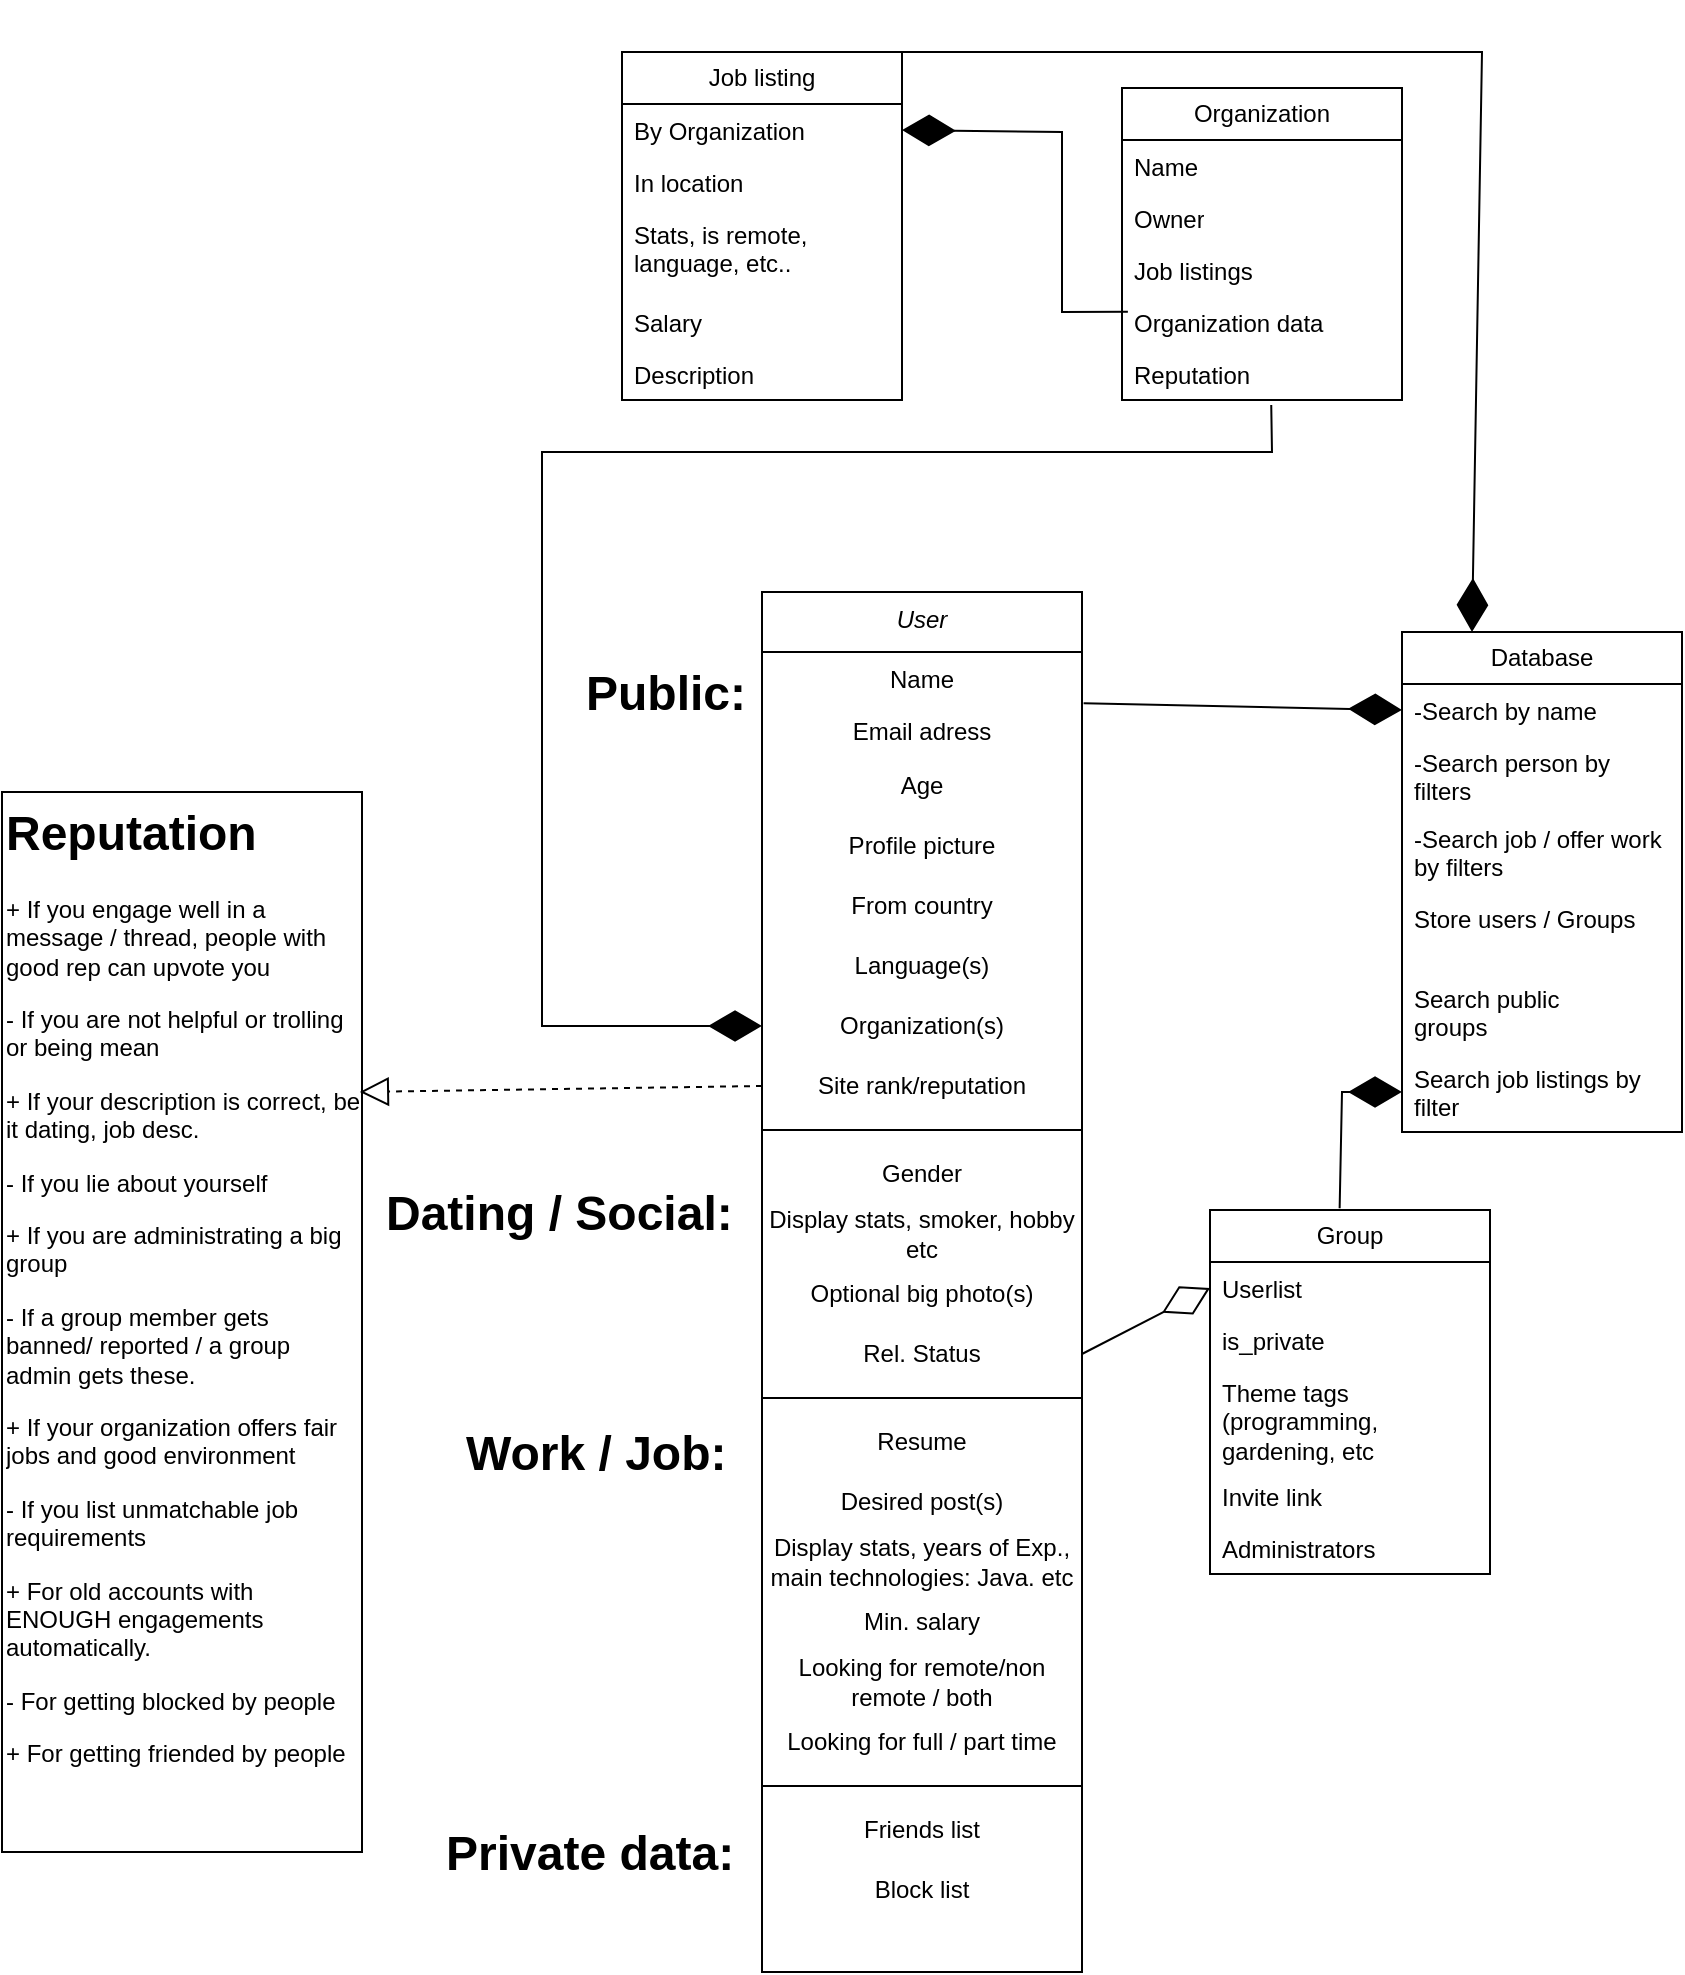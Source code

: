 <mxfile version="26.0.15">
  <diagram id="C5RBs43oDa-KdzZeNtuy" name="Page-1">
    <mxGraphModel dx="2022" dy="1791" grid="1" gridSize="10" guides="1" tooltips="1" connect="1" arrows="1" fold="1" page="1" pageScale="1" pageWidth="827" pageHeight="1169" math="0" shadow="0">
      <root>
        <mxCell id="WIyWlLk6GJQsqaUBKTNV-0" />
        <mxCell id="WIyWlLk6GJQsqaUBKTNV-1" parent="WIyWlLk6GJQsqaUBKTNV-0" />
        <mxCell id="zkfFHV4jXpPFQw0GAbJ--0" value="User" style="swimlane;fontStyle=2;align=center;verticalAlign=top;childLayout=stackLayout;horizontal=1;startSize=30;horizontalStack=0;resizeParent=1;resizeLast=0;collapsible=1;marginBottom=0;rounded=0;shadow=0;strokeWidth=1;" parent="WIyWlLk6GJQsqaUBKTNV-1" vertex="1">
          <mxGeometry x="190" y="30" width="160" height="690" as="geometry">
            <mxRectangle x="230" y="140" width="160" height="26" as="alternateBounds" />
          </mxGeometry>
        </mxCell>
        <mxCell id="zkfFHV4jXpPFQw0GAbJ--1" value="Name" style="text;align=center;verticalAlign=top;spacingLeft=4;spacingRight=4;overflow=hidden;rotatable=0;points=[[0,0.5],[1,0.5]];portConstraint=eastwest;" parent="zkfFHV4jXpPFQw0GAbJ--0" vertex="1">
          <mxGeometry y="30" width="160" height="26" as="geometry" />
        </mxCell>
        <mxCell id="zkfFHV4jXpPFQw0GAbJ--3" value="Email adress&#xa;&#xa;" style="text;align=center;verticalAlign=top;spacingLeft=4;spacingRight=4;overflow=hidden;rotatable=0;points=[[0,0.5],[1,0.5]];portConstraint=eastwest;rounded=0;shadow=0;html=0;" parent="zkfFHV4jXpPFQw0GAbJ--0" vertex="1">
          <mxGeometry y="56" width="160" height="26" as="geometry" />
        </mxCell>
        <mxCell id="3uVxdQvslyw7Lf-tSdgO-0" value="Age" style="text;html=1;align=center;verticalAlign=middle;whiteSpace=wrap;rounded=0;" vertex="1" parent="zkfFHV4jXpPFQw0GAbJ--0">
          <mxGeometry y="82" width="160" height="30" as="geometry" />
        </mxCell>
        <mxCell id="3uVxdQvslyw7Lf-tSdgO-5" value="P&lt;span style=&quot;background-color: transparent; color: light-dark(rgb(0, 0, 0), rgb(255, 255, 255));&quot;&gt;rofile picture&lt;/span&gt;" style="text;html=1;align=center;verticalAlign=middle;whiteSpace=wrap;rounded=0;" vertex="1" parent="zkfFHV4jXpPFQw0GAbJ--0">
          <mxGeometry y="112" width="160" height="30" as="geometry" />
        </mxCell>
        <mxCell id="3uVxdQvslyw7Lf-tSdgO-10" value="From country" style="text;html=1;align=center;verticalAlign=middle;whiteSpace=wrap;rounded=0;" vertex="1" parent="zkfFHV4jXpPFQw0GAbJ--0">
          <mxGeometry y="142" width="160" height="30" as="geometry" />
        </mxCell>
        <mxCell id="3uVxdQvslyw7Lf-tSdgO-40" value="Language(s)" style="text;html=1;align=center;verticalAlign=middle;whiteSpace=wrap;rounded=0;" vertex="1" parent="zkfFHV4jXpPFQw0GAbJ--0">
          <mxGeometry y="172" width="160" height="30" as="geometry" />
        </mxCell>
        <mxCell id="3uVxdQvslyw7Lf-tSdgO-45" value="Organization(s)" style="text;html=1;align=center;verticalAlign=middle;whiteSpace=wrap;rounded=0;" vertex="1" parent="zkfFHV4jXpPFQw0GAbJ--0">
          <mxGeometry y="202" width="160" height="30" as="geometry" />
        </mxCell>
        <mxCell id="3uVxdQvslyw7Lf-tSdgO-57" value="Site rank/reputation" style="text;html=1;align=center;verticalAlign=middle;whiteSpace=wrap;rounded=0;" vertex="1" parent="zkfFHV4jXpPFQw0GAbJ--0">
          <mxGeometry y="232" width="160" height="30" as="geometry" />
        </mxCell>
        <mxCell id="zkfFHV4jXpPFQw0GAbJ--4" value="" style="line;html=1;strokeWidth=1;align=left;verticalAlign=middle;spacingTop=-1;spacingLeft=3;spacingRight=3;rotatable=0;labelPosition=right;points=[];portConstraint=eastwest;" parent="zkfFHV4jXpPFQw0GAbJ--0" vertex="1">
          <mxGeometry y="262" width="160" height="14" as="geometry" />
        </mxCell>
        <mxCell id="3uVxdQvslyw7Lf-tSdgO-2" value="Gender" style="text;html=1;align=center;verticalAlign=middle;whiteSpace=wrap;rounded=0;" vertex="1" parent="zkfFHV4jXpPFQw0GAbJ--0">
          <mxGeometry y="276" width="160" height="30" as="geometry" />
        </mxCell>
        <mxCell id="3uVxdQvslyw7Lf-tSdgO-3" value="Display stats, smoker, hobby etc" style="text;html=1;align=center;verticalAlign=middle;whiteSpace=wrap;rounded=0;" vertex="1" parent="zkfFHV4jXpPFQw0GAbJ--0">
          <mxGeometry y="306" width="160" height="30" as="geometry" />
        </mxCell>
        <mxCell id="3uVxdQvslyw7Lf-tSdgO-4" value="Optional big photo(s)" style="text;html=1;align=center;verticalAlign=middle;whiteSpace=wrap;rounded=0;" vertex="1" parent="zkfFHV4jXpPFQw0GAbJ--0">
          <mxGeometry y="336" width="160" height="30" as="geometry" />
        </mxCell>
        <mxCell id="3uVxdQvslyw7Lf-tSdgO-23" value="Rel. Status" style="text;html=1;align=center;verticalAlign=middle;whiteSpace=wrap;rounded=0;" vertex="1" parent="zkfFHV4jXpPFQw0GAbJ--0">
          <mxGeometry y="366" width="160" height="30" as="geometry" />
        </mxCell>
        <mxCell id="3uVxdQvslyw7Lf-tSdgO-7" value="" style="line;html=1;strokeWidth=1;align=left;verticalAlign=middle;spacingTop=-1;spacingLeft=3;spacingRight=3;rotatable=0;labelPosition=right;points=[];portConstraint=eastwest;" vertex="1" parent="zkfFHV4jXpPFQw0GAbJ--0">
          <mxGeometry y="396" width="160" height="14" as="geometry" />
        </mxCell>
        <mxCell id="3uVxdQvslyw7Lf-tSdgO-9" value="Resume" style="text;html=1;align=center;verticalAlign=middle;whiteSpace=wrap;rounded=0;" vertex="1" parent="zkfFHV4jXpPFQw0GAbJ--0">
          <mxGeometry y="410" width="160" height="30" as="geometry" />
        </mxCell>
        <mxCell id="3uVxdQvslyw7Lf-tSdgO-11" value="Desired post(s)" style="text;html=1;align=center;verticalAlign=middle;whiteSpace=wrap;rounded=0;" vertex="1" parent="zkfFHV4jXpPFQw0GAbJ--0">
          <mxGeometry y="440" width="160" height="30" as="geometry" />
        </mxCell>
        <mxCell id="3uVxdQvslyw7Lf-tSdgO-12" value="Display stats, years of Exp., main technologies: Java. etc" style="text;html=1;align=center;verticalAlign=middle;whiteSpace=wrap;rounded=0;" vertex="1" parent="zkfFHV4jXpPFQw0GAbJ--0">
          <mxGeometry y="470" width="160" height="30" as="geometry" />
        </mxCell>
        <mxCell id="3uVxdQvslyw7Lf-tSdgO-13" value="Min. salary" style="text;html=1;align=center;verticalAlign=middle;whiteSpace=wrap;rounded=0;" vertex="1" parent="zkfFHV4jXpPFQw0GAbJ--0">
          <mxGeometry y="500" width="160" height="30" as="geometry" />
        </mxCell>
        <mxCell id="3uVxdQvslyw7Lf-tSdgO-14" value="Looking for remote/non remote / both" style="text;html=1;align=center;verticalAlign=middle;whiteSpace=wrap;rounded=0;" vertex="1" parent="zkfFHV4jXpPFQw0GAbJ--0">
          <mxGeometry y="530" width="160" height="30" as="geometry" />
        </mxCell>
        <mxCell id="3uVxdQvslyw7Lf-tSdgO-15" value="Looking for full / part time" style="text;html=1;align=center;verticalAlign=middle;whiteSpace=wrap;rounded=0;" vertex="1" parent="zkfFHV4jXpPFQw0GAbJ--0">
          <mxGeometry y="560" width="160" height="30" as="geometry" />
        </mxCell>
        <mxCell id="3uVxdQvslyw7Lf-tSdgO-21" value="" style="line;html=1;strokeWidth=1;align=left;verticalAlign=middle;spacingTop=-1;spacingLeft=3;spacingRight=3;rotatable=0;labelPosition=right;points=[];portConstraint=eastwest;" vertex="1" parent="zkfFHV4jXpPFQw0GAbJ--0">
          <mxGeometry y="590" width="160" height="14" as="geometry" />
        </mxCell>
        <mxCell id="3uVxdQvslyw7Lf-tSdgO-22" value="Friends list" style="text;html=1;align=center;verticalAlign=middle;whiteSpace=wrap;rounded=0;" vertex="1" parent="zkfFHV4jXpPFQw0GAbJ--0">
          <mxGeometry y="604" width="160" height="30" as="geometry" />
        </mxCell>
        <mxCell id="3uVxdQvslyw7Lf-tSdgO-63" value="Block list" style="text;html=1;align=center;verticalAlign=middle;whiteSpace=wrap;rounded=0;" vertex="1" parent="zkfFHV4jXpPFQw0GAbJ--0">
          <mxGeometry y="634" width="160" height="30" as="geometry" />
        </mxCell>
        <mxCell id="3uVxdQvslyw7Lf-tSdgO-6" value="&lt;h1 style=&quot;margin-top: 0px;&quot;&gt;Dating / Social:&lt;/h1&gt;&lt;div&gt;&lt;br&gt;&lt;/div&gt;" style="text;html=1;whiteSpace=wrap;overflow=hidden;rounded=0;" vertex="1" parent="WIyWlLk6GJQsqaUBKTNV-1">
          <mxGeometry y="320" width="180" height="40" as="geometry" />
        </mxCell>
        <mxCell id="3uVxdQvslyw7Lf-tSdgO-8" value="&lt;h1 style=&quot;margin-top: 0px;&quot;&gt;Work / Job:&lt;/h1&gt;" style="text;html=1;whiteSpace=wrap;overflow=hidden;rounded=0;" vertex="1" parent="WIyWlLk6GJQsqaUBKTNV-1">
          <mxGeometry x="40" y="440" width="140" height="40" as="geometry" />
        </mxCell>
        <mxCell id="3uVxdQvslyw7Lf-tSdgO-16" value="Database" style="swimlane;fontStyle=0;childLayout=stackLayout;horizontal=1;startSize=26;fillColor=none;horizontalStack=0;resizeParent=1;resizeParentMax=0;resizeLast=0;collapsible=1;marginBottom=0;whiteSpace=wrap;html=1;" vertex="1" parent="WIyWlLk6GJQsqaUBKTNV-1">
          <mxGeometry x="510" y="50" width="140" height="250" as="geometry" />
        </mxCell>
        <mxCell id="3uVxdQvslyw7Lf-tSdgO-17" value="-Search by name" style="text;strokeColor=none;fillColor=none;align=left;verticalAlign=top;spacingLeft=4;spacingRight=4;overflow=hidden;rotatable=0;points=[[0,0.5],[1,0.5]];portConstraint=eastwest;whiteSpace=wrap;html=1;" vertex="1" parent="3uVxdQvslyw7Lf-tSdgO-16">
          <mxGeometry y="26" width="140" height="26" as="geometry" />
        </mxCell>
        <mxCell id="3uVxdQvslyw7Lf-tSdgO-18" value="-Search person by filters" style="text;strokeColor=none;fillColor=none;align=left;verticalAlign=top;spacingLeft=4;spacingRight=4;overflow=hidden;rotatable=0;points=[[0,0.5],[1,0.5]];portConstraint=eastwest;whiteSpace=wrap;html=1;" vertex="1" parent="3uVxdQvslyw7Lf-tSdgO-16">
          <mxGeometry y="52" width="140" height="38" as="geometry" />
        </mxCell>
        <mxCell id="3uVxdQvslyw7Lf-tSdgO-19" value="-Search job / offer work by filters" style="text;strokeColor=none;fillColor=none;align=left;verticalAlign=top;spacingLeft=4;spacingRight=4;overflow=hidden;rotatable=0;points=[[0,0.5],[1,0.5]];portConstraint=eastwest;whiteSpace=wrap;html=1;" vertex="1" parent="3uVxdQvslyw7Lf-tSdgO-16">
          <mxGeometry y="90" width="140" height="40" as="geometry" />
        </mxCell>
        <mxCell id="3uVxdQvslyw7Lf-tSdgO-32" value="Store users / Groups" style="text;strokeColor=none;fillColor=none;align=left;verticalAlign=top;spacingLeft=4;spacingRight=4;overflow=hidden;rotatable=0;points=[[0,0.5],[1,0.5]];portConstraint=eastwest;whiteSpace=wrap;html=1;" vertex="1" parent="3uVxdQvslyw7Lf-tSdgO-16">
          <mxGeometry y="130" width="140" height="40" as="geometry" />
        </mxCell>
        <mxCell id="3uVxdQvslyw7Lf-tSdgO-33" value="Search public&amp;nbsp;&lt;div&gt;groups&lt;/div&gt;" style="text;strokeColor=none;fillColor=none;align=left;verticalAlign=top;spacingLeft=4;spacingRight=4;overflow=hidden;rotatable=0;points=[[0,0.5],[1,0.5]];portConstraint=eastwest;whiteSpace=wrap;html=1;" vertex="1" parent="3uVxdQvslyw7Lf-tSdgO-16">
          <mxGeometry y="170" width="140" height="40" as="geometry" />
        </mxCell>
        <mxCell id="3uVxdQvslyw7Lf-tSdgO-54" value="Search job listings by filter" style="text;strokeColor=none;fillColor=none;align=left;verticalAlign=top;spacingLeft=4;spacingRight=4;overflow=hidden;rotatable=0;points=[[0,0.5],[1,0.5]];portConstraint=eastwest;whiteSpace=wrap;html=1;" vertex="1" parent="3uVxdQvslyw7Lf-tSdgO-16">
          <mxGeometry y="210" width="140" height="40" as="geometry" />
        </mxCell>
        <mxCell id="3uVxdQvslyw7Lf-tSdgO-20" value="" style="endArrow=diamondThin;endFill=1;endSize=24;html=1;rounded=0;entryX=0;entryY=0.5;entryDx=0;entryDy=0;exitX=1.005;exitY=-0.013;exitDx=0;exitDy=0;exitPerimeter=0;" edge="1" parent="WIyWlLk6GJQsqaUBKTNV-1" source="zkfFHV4jXpPFQw0GAbJ--3" target="3uVxdQvslyw7Lf-tSdgO-17">
          <mxGeometry width="160" relative="1" as="geometry">
            <mxPoint x="340" y="79" as="sourcePoint" />
            <mxPoint x="490" y="250" as="targetPoint" />
          </mxGeometry>
        </mxCell>
        <mxCell id="3uVxdQvslyw7Lf-tSdgO-24" value="Group" style="swimlane;fontStyle=0;childLayout=stackLayout;horizontal=1;startSize=26;fillColor=none;horizontalStack=0;resizeParent=1;resizeParentMax=0;resizeLast=0;collapsible=1;marginBottom=0;whiteSpace=wrap;html=1;" vertex="1" parent="WIyWlLk6GJQsqaUBKTNV-1">
          <mxGeometry x="414" y="339" width="140" height="182" as="geometry" />
        </mxCell>
        <mxCell id="3uVxdQvslyw7Lf-tSdgO-25" value="Userlist" style="text;strokeColor=none;fillColor=none;align=left;verticalAlign=top;spacingLeft=4;spacingRight=4;overflow=hidden;rotatable=0;points=[[0,0.5],[1,0.5]];portConstraint=eastwest;whiteSpace=wrap;html=1;" vertex="1" parent="3uVxdQvslyw7Lf-tSdgO-24">
          <mxGeometry y="26" width="140" height="26" as="geometry" />
        </mxCell>
        <mxCell id="3uVxdQvslyw7Lf-tSdgO-26" value="is_private" style="text;strokeColor=none;fillColor=none;align=left;verticalAlign=top;spacingLeft=4;spacingRight=4;overflow=hidden;rotatable=0;points=[[0,0.5],[1,0.5]];portConstraint=eastwest;whiteSpace=wrap;html=1;" vertex="1" parent="3uVxdQvslyw7Lf-tSdgO-24">
          <mxGeometry y="52" width="140" height="26" as="geometry" />
        </mxCell>
        <mxCell id="3uVxdQvslyw7Lf-tSdgO-27" value="Theme tags (programming, gardening, etc" style="text;strokeColor=none;fillColor=none;align=left;verticalAlign=top;spacingLeft=4;spacingRight=4;overflow=hidden;rotatable=0;points=[[0,0.5],[1,0.5]];portConstraint=eastwest;whiteSpace=wrap;html=1;" vertex="1" parent="3uVxdQvslyw7Lf-tSdgO-24">
          <mxGeometry y="78" width="140" height="52" as="geometry" />
        </mxCell>
        <mxCell id="3uVxdQvslyw7Lf-tSdgO-38" value="Invite link" style="text;strokeColor=none;fillColor=none;align=left;verticalAlign=top;spacingLeft=4;spacingRight=4;overflow=hidden;rotatable=0;points=[[0,0.5],[1,0.5]];portConstraint=eastwest;whiteSpace=wrap;html=1;" vertex="1" parent="3uVxdQvslyw7Lf-tSdgO-24">
          <mxGeometry y="130" width="140" height="26" as="geometry" />
        </mxCell>
        <mxCell id="3uVxdQvslyw7Lf-tSdgO-39" value="Administrators" style="text;strokeColor=none;fillColor=none;align=left;verticalAlign=top;spacingLeft=4;spacingRight=4;overflow=hidden;rotatable=0;points=[[0,0.5],[1,0.5]];portConstraint=eastwest;whiteSpace=wrap;html=1;" vertex="1" parent="3uVxdQvslyw7Lf-tSdgO-24">
          <mxGeometry y="156" width="140" height="26" as="geometry" />
        </mxCell>
        <mxCell id="3uVxdQvslyw7Lf-tSdgO-34" value="" style="endArrow=diamondThin;endFill=0;endSize=24;html=1;rounded=0;exitX=1;exitY=0.5;exitDx=0;exitDy=0;entryX=0;entryY=0.5;entryDx=0;entryDy=0;" edge="1" parent="WIyWlLk6GJQsqaUBKTNV-1" source="3uVxdQvslyw7Lf-tSdgO-23" target="3uVxdQvslyw7Lf-tSdgO-25">
          <mxGeometry width="160" relative="1" as="geometry">
            <mxPoint x="330" y="340" as="sourcePoint" />
            <mxPoint x="420" y="330" as="targetPoint" />
          </mxGeometry>
        </mxCell>
        <mxCell id="3uVxdQvslyw7Lf-tSdgO-37" value="" style="endArrow=diamondThin;endFill=1;endSize=24;html=1;rounded=0;entryX=0;entryY=0.5;entryDx=0;entryDy=0;exitX=0.463;exitY=-0.005;exitDx=0;exitDy=0;exitPerimeter=0;" edge="1" parent="WIyWlLk6GJQsqaUBKTNV-1" source="3uVxdQvslyw7Lf-tSdgO-24" target="3uVxdQvslyw7Lf-tSdgO-54">
          <mxGeometry width="160" relative="1" as="geometry">
            <mxPoint x="460" y="330" as="sourcePoint" />
            <mxPoint x="490" y="250" as="targetPoint" />
            <Array as="points">
              <mxPoint x="480" y="280" />
            </Array>
          </mxGeometry>
        </mxCell>
        <mxCell id="3uVxdQvslyw7Lf-tSdgO-41" value="Organization" style="swimlane;fontStyle=0;childLayout=stackLayout;horizontal=1;startSize=26;fillColor=none;horizontalStack=0;resizeParent=1;resizeParentMax=0;resizeLast=0;collapsible=1;marginBottom=0;whiteSpace=wrap;html=1;" vertex="1" parent="WIyWlLk6GJQsqaUBKTNV-1">
          <mxGeometry x="370" y="-222" width="140" height="156" as="geometry" />
        </mxCell>
        <mxCell id="3uVxdQvslyw7Lf-tSdgO-42" value="Name" style="text;strokeColor=none;fillColor=none;align=left;verticalAlign=top;spacingLeft=4;spacingRight=4;overflow=hidden;rotatable=0;points=[[0,0.5],[1,0.5]];portConstraint=eastwest;whiteSpace=wrap;html=1;" vertex="1" parent="3uVxdQvslyw7Lf-tSdgO-41">
          <mxGeometry y="26" width="140" height="26" as="geometry" />
        </mxCell>
        <mxCell id="3uVxdQvslyw7Lf-tSdgO-43" value="Owner" style="text;strokeColor=none;fillColor=none;align=left;verticalAlign=top;spacingLeft=4;spacingRight=4;overflow=hidden;rotatable=0;points=[[0,0.5],[1,0.5]];portConstraint=eastwest;whiteSpace=wrap;html=1;" vertex="1" parent="3uVxdQvslyw7Lf-tSdgO-41">
          <mxGeometry y="52" width="140" height="26" as="geometry" />
        </mxCell>
        <mxCell id="3uVxdQvslyw7Lf-tSdgO-44" value="Job listings" style="text;strokeColor=none;fillColor=none;align=left;verticalAlign=top;spacingLeft=4;spacingRight=4;overflow=hidden;rotatable=0;points=[[0,0.5],[1,0.5]];portConstraint=eastwest;whiteSpace=wrap;html=1;" vertex="1" parent="3uVxdQvslyw7Lf-tSdgO-41">
          <mxGeometry y="78" width="140" height="26" as="geometry" />
        </mxCell>
        <mxCell id="3uVxdQvslyw7Lf-tSdgO-55" value="Organization data" style="text;strokeColor=none;fillColor=none;align=left;verticalAlign=top;spacingLeft=4;spacingRight=4;overflow=hidden;rotatable=0;points=[[0,0.5],[1,0.5]];portConstraint=eastwest;whiteSpace=wrap;html=1;" vertex="1" parent="3uVxdQvslyw7Lf-tSdgO-41">
          <mxGeometry y="104" width="140" height="26" as="geometry" />
        </mxCell>
        <mxCell id="3uVxdQvslyw7Lf-tSdgO-62" value="Reputation&lt;div&gt;&lt;br&gt;&lt;/div&gt;" style="text;strokeColor=none;fillColor=none;align=left;verticalAlign=top;spacingLeft=4;spacingRight=4;overflow=hidden;rotatable=0;points=[[0,0.5],[1,0.5]];portConstraint=eastwest;whiteSpace=wrap;html=1;" vertex="1" parent="3uVxdQvslyw7Lf-tSdgO-41">
          <mxGeometry y="130" width="140" height="26" as="geometry" />
        </mxCell>
        <mxCell id="3uVxdQvslyw7Lf-tSdgO-46" value="" style="endArrow=diamondThin;endFill=1;endSize=24;html=1;rounded=0;entryX=0;entryY=0.5;entryDx=0;entryDy=0;exitX=0.533;exitY=1.096;exitDx=0;exitDy=0;exitPerimeter=0;" edge="1" parent="WIyWlLk6GJQsqaUBKTNV-1" source="3uVxdQvslyw7Lf-tSdgO-62" target="3uVxdQvslyw7Lf-tSdgO-45">
          <mxGeometry width="160" relative="1" as="geometry">
            <mxPoint x="330" y="150" as="sourcePoint" />
            <mxPoint x="120" y="20" as="targetPoint" />
            <Array as="points">
              <mxPoint x="445" y="-40" />
              <mxPoint x="80" y="-40" />
              <mxPoint x="80" y="247" />
            </Array>
          </mxGeometry>
        </mxCell>
        <mxCell id="3uVxdQvslyw7Lf-tSdgO-47" value="Job listing" style="swimlane;fontStyle=0;childLayout=stackLayout;horizontal=1;startSize=26;fillColor=none;horizontalStack=0;resizeParent=1;resizeParentMax=0;resizeLast=0;collapsible=1;marginBottom=0;whiteSpace=wrap;html=1;" vertex="1" parent="WIyWlLk6GJQsqaUBKTNV-1">
          <mxGeometry x="120" y="-240" width="140" height="174" as="geometry" />
        </mxCell>
        <mxCell id="3uVxdQvslyw7Lf-tSdgO-48" value="By Organization" style="text;strokeColor=none;fillColor=none;align=left;verticalAlign=top;spacingLeft=4;spacingRight=4;overflow=hidden;rotatable=0;points=[[0,0.5],[1,0.5]];portConstraint=eastwest;whiteSpace=wrap;html=1;" vertex="1" parent="3uVxdQvslyw7Lf-tSdgO-47">
          <mxGeometry y="26" width="140" height="26" as="geometry" />
        </mxCell>
        <mxCell id="3uVxdQvslyw7Lf-tSdgO-49" value="In location" style="text;strokeColor=none;fillColor=none;align=left;verticalAlign=top;spacingLeft=4;spacingRight=4;overflow=hidden;rotatable=0;points=[[0,0.5],[1,0.5]];portConstraint=eastwest;whiteSpace=wrap;html=1;" vertex="1" parent="3uVxdQvslyw7Lf-tSdgO-47">
          <mxGeometry y="52" width="140" height="26" as="geometry" />
        </mxCell>
        <mxCell id="3uVxdQvslyw7Lf-tSdgO-52" value="Stats, is remote, language, etc.." style="text;strokeColor=none;fillColor=none;align=left;verticalAlign=top;spacingLeft=4;spacingRight=4;overflow=hidden;rotatable=0;points=[[0,0.5],[1,0.5]];portConstraint=eastwest;whiteSpace=wrap;html=1;" vertex="1" parent="3uVxdQvslyw7Lf-tSdgO-47">
          <mxGeometry y="78" width="140" height="44" as="geometry" />
        </mxCell>
        <mxCell id="3uVxdQvslyw7Lf-tSdgO-50" value="Salary" style="text;strokeColor=none;fillColor=none;align=left;verticalAlign=top;spacingLeft=4;spacingRight=4;overflow=hidden;rotatable=0;points=[[0,0.5],[1,0.5]];portConstraint=eastwest;whiteSpace=wrap;html=1;" vertex="1" parent="3uVxdQvslyw7Lf-tSdgO-47">
          <mxGeometry y="122" width="140" height="26" as="geometry" />
        </mxCell>
        <mxCell id="3uVxdQvslyw7Lf-tSdgO-51" value="Description" style="text;strokeColor=none;fillColor=none;align=left;verticalAlign=top;spacingLeft=4;spacingRight=4;overflow=hidden;rotatable=0;points=[[0,0.5],[1,0.5]];portConstraint=eastwest;whiteSpace=wrap;html=1;" vertex="1" parent="3uVxdQvslyw7Lf-tSdgO-47">
          <mxGeometry y="148" width="140" height="26" as="geometry" />
        </mxCell>
        <mxCell id="3uVxdQvslyw7Lf-tSdgO-53" value="" style="endArrow=diamondThin;endFill=1;endSize=24;html=1;rounded=0;exitX=0.021;exitY=0.301;exitDx=0;exitDy=0;entryX=1;entryY=0.5;entryDx=0;entryDy=0;exitPerimeter=0;" edge="1" parent="WIyWlLk6GJQsqaUBKTNV-1" source="3uVxdQvslyw7Lf-tSdgO-55" target="3uVxdQvslyw7Lf-tSdgO-48">
          <mxGeometry width="160" relative="1" as="geometry">
            <mxPoint x="330" y="-20" as="sourcePoint" />
            <mxPoint x="490" y="-20" as="targetPoint" />
            <Array as="points">
              <mxPoint x="340" y="-110" />
              <mxPoint x="340" y="-200" />
            </Array>
          </mxGeometry>
        </mxCell>
        <mxCell id="3uVxdQvslyw7Lf-tSdgO-56" value="" style="endArrow=diamondThin;endFill=1;endSize=24;html=1;rounded=0;exitX=1;exitY=0;exitDx=0;exitDy=0;entryX=0.25;entryY=0;entryDx=0;entryDy=0;" edge="1" parent="WIyWlLk6GJQsqaUBKTNV-1" source="3uVxdQvslyw7Lf-tSdgO-47" target="3uVxdQvslyw7Lf-tSdgO-16">
          <mxGeometry width="160" relative="1" as="geometry">
            <mxPoint x="330" y="-100" as="sourcePoint" />
            <mxPoint x="540" y="-40" as="targetPoint" />
            <Array as="points">
              <mxPoint x="550" y="-240" />
            </Array>
          </mxGeometry>
        </mxCell>
        <mxCell id="3uVxdQvslyw7Lf-tSdgO-58" value="&lt;h1 style=&quot;margin-top: 0px;&quot;&gt;Private data:&lt;/h1&gt;" style="text;html=1;whiteSpace=wrap;overflow=hidden;rounded=0;" vertex="1" parent="WIyWlLk6GJQsqaUBKTNV-1">
          <mxGeometry x="30" y="640" width="150" height="40" as="geometry" />
        </mxCell>
        <mxCell id="3uVxdQvslyw7Lf-tSdgO-59" value="&lt;h1 style=&quot;margin-top: 0px;&quot;&gt;Public:&lt;/h1&gt;" style="text;html=1;whiteSpace=wrap;overflow=hidden;rounded=0;" vertex="1" parent="WIyWlLk6GJQsqaUBKTNV-1">
          <mxGeometry x="100" y="60" width="80" height="40" as="geometry" />
        </mxCell>
        <mxCell id="3uVxdQvslyw7Lf-tSdgO-60" value="&lt;h1 style=&quot;margin-top: 0px;&quot;&gt;Reputation&lt;/h1&gt;&lt;p&gt;+ If you engage well in a message / thread, people with good rep can upvote you&lt;/p&gt;&lt;p&gt;- If you are not helpful or trolling or being mean&lt;/p&gt;&lt;p&gt;+ If your description is correct, be it dating, job desc.&lt;/p&gt;&lt;p&gt;- If you lie about yourself&lt;/p&gt;&lt;p&gt;+ If you are administrating a big group&lt;/p&gt;&lt;p&gt;- If a group member gets banned/ reported / a group admin gets these.&lt;/p&gt;&lt;p&gt;+ If your organization offers fair jobs and good environment&lt;/p&gt;&lt;p&gt;- If you list unmatchable job requirements&lt;/p&gt;&lt;p&gt;+ For old accounts with ENOUGH engagements automatically.&lt;/p&gt;&lt;p&gt;- For getting blocked by people&lt;/p&gt;&lt;p&gt;+ For getting friended by people&lt;/p&gt;" style="text;html=1;whiteSpace=wrap;overflow=hidden;rounded=0;strokeColor=default;" vertex="1" parent="WIyWlLk6GJQsqaUBKTNV-1">
          <mxGeometry x="-190" y="130" width="180" height="530" as="geometry" />
        </mxCell>
        <mxCell id="3uVxdQvslyw7Lf-tSdgO-61" value="" style="endArrow=block;dashed=1;endFill=0;endSize=12;html=1;rounded=0;exitX=0;exitY=0.5;exitDx=0;exitDy=0;entryX=0.994;entryY=0.283;entryDx=0;entryDy=0;entryPerimeter=0;" edge="1" parent="WIyWlLk6GJQsqaUBKTNV-1" source="3uVxdQvslyw7Lf-tSdgO-57" target="3uVxdQvslyw7Lf-tSdgO-60">
          <mxGeometry width="160" relative="1" as="geometry">
            <mxPoint x="330" y="260" as="sourcePoint" />
            <mxPoint x="490" y="260" as="targetPoint" />
          </mxGeometry>
        </mxCell>
      </root>
    </mxGraphModel>
  </diagram>
</mxfile>

